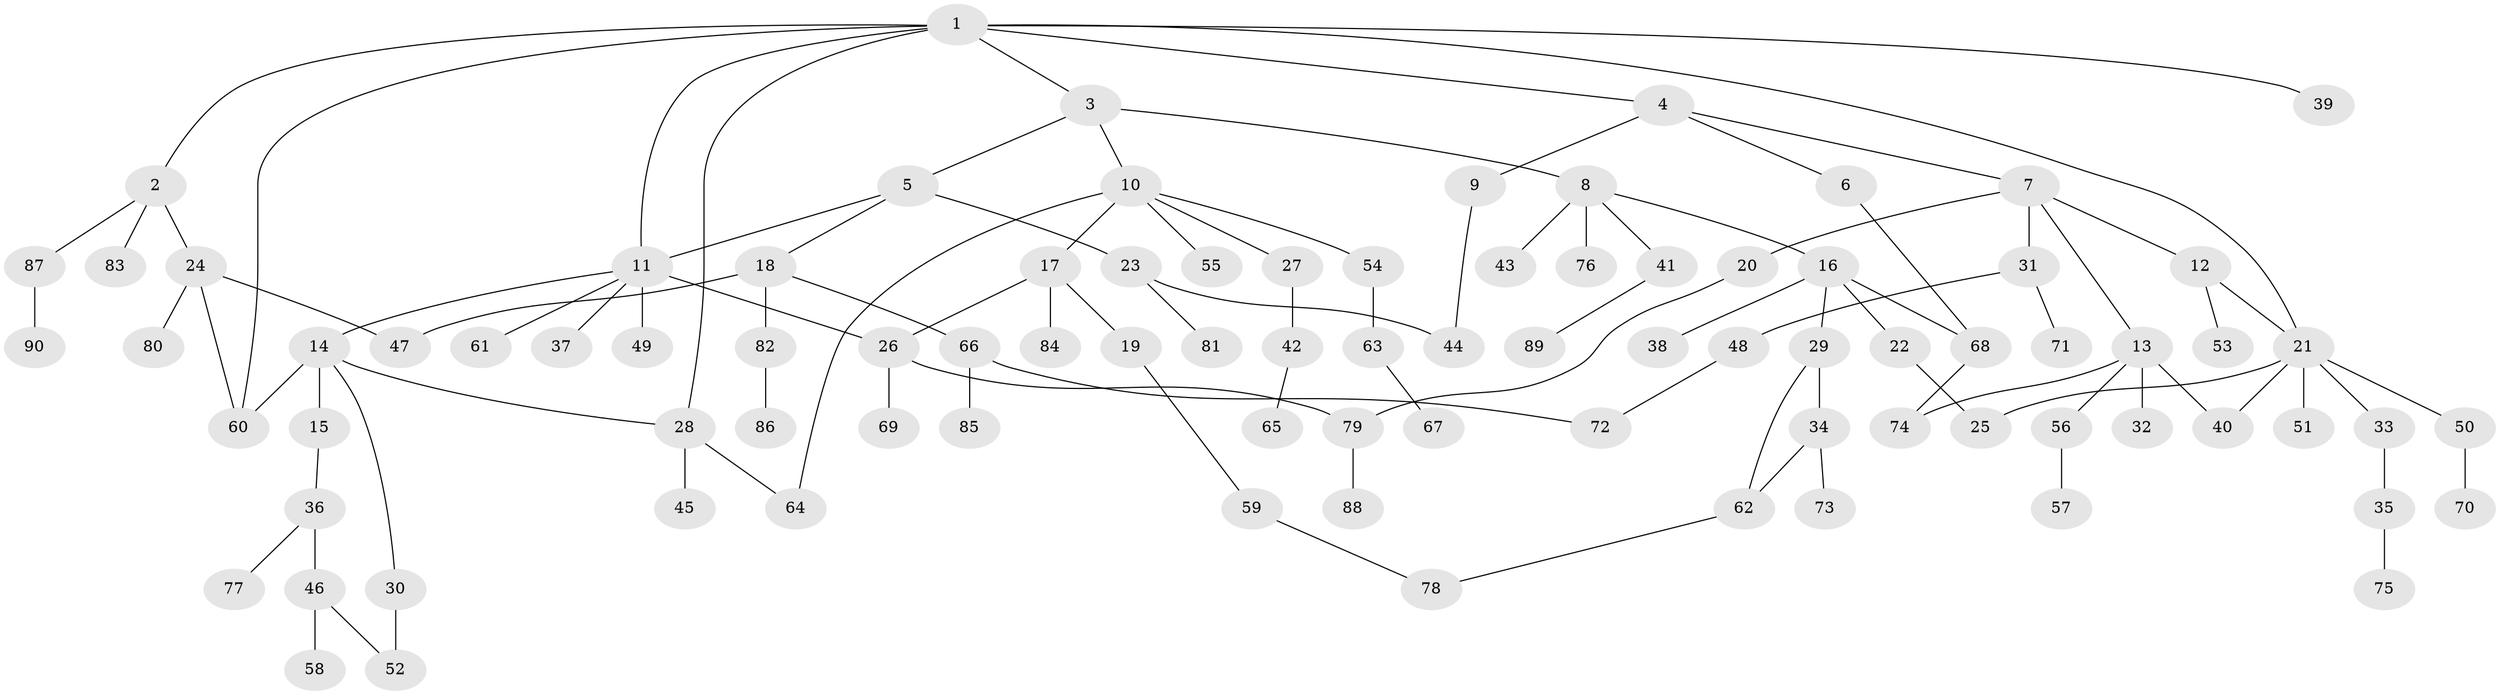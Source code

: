 // coarse degree distribution, {7: 0.021739130434782608, 3: 0.15217391304347827, 4: 0.10869565217391304, 8: 0.021739130434782608, 6: 0.043478260869565216, 2: 0.43478260869565216, 5: 0.021739130434782608, 1: 0.1956521739130435}
// Generated by graph-tools (version 1.1) at 2025/49/03/04/25 22:49:06]
// undirected, 90 vertices, 107 edges
graph export_dot {
  node [color=gray90,style=filled];
  1;
  2;
  3;
  4;
  5;
  6;
  7;
  8;
  9;
  10;
  11;
  12;
  13;
  14;
  15;
  16;
  17;
  18;
  19;
  20;
  21;
  22;
  23;
  24;
  25;
  26;
  27;
  28;
  29;
  30;
  31;
  32;
  33;
  34;
  35;
  36;
  37;
  38;
  39;
  40;
  41;
  42;
  43;
  44;
  45;
  46;
  47;
  48;
  49;
  50;
  51;
  52;
  53;
  54;
  55;
  56;
  57;
  58;
  59;
  60;
  61;
  62;
  63;
  64;
  65;
  66;
  67;
  68;
  69;
  70;
  71;
  72;
  73;
  74;
  75;
  76;
  77;
  78;
  79;
  80;
  81;
  82;
  83;
  84;
  85;
  86;
  87;
  88;
  89;
  90;
  1 -- 2;
  1 -- 3;
  1 -- 4;
  1 -- 11;
  1 -- 28;
  1 -- 39;
  1 -- 60;
  1 -- 21;
  2 -- 24;
  2 -- 83;
  2 -- 87;
  3 -- 5;
  3 -- 8;
  3 -- 10;
  4 -- 6;
  4 -- 7;
  4 -- 9;
  5 -- 18;
  5 -- 23;
  5 -- 11;
  6 -- 68;
  7 -- 12;
  7 -- 13;
  7 -- 20;
  7 -- 31;
  8 -- 16;
  8 -- 41;
  8 -- 43;
  8 -- 76;
  9 -- 44;
  10 -- 17;
  10 -- 27;
  10 -- 54;
  10 -- 55;
  10 -- 64;
  11 -- 14;
  11 -- 37;
  11 -- 49;
  11 -- 61;
  11 -- 26;
  12 -- 21;
  12 -- 53;
  13 -- 32;
  13 -- 56;
  13 -- 74;
  13 -- 40;
  14 -- 15;
  14 -- 30;
  14 -- 60;
  14 -- 28;
  15 -- 36;
  16 -- 22;
  16 -- 29;
  16 -- 38;
  16 -- 68;
  17 -- 19;
  17 -- 26;
  17 -- 84;
  18 -- 47;
  18 -- 66;
  18 -- 82;
  19 -- 59;
  20 -- 79;
  21 -- 33;
  21 -- 40;
  21 -- 50;
  21 -- 51;
  21 -- 25;
  22 -- 25;
  23 -- 81;
  23 -- 44;
  24 -- 80;
  24 -- 47;
  24 -- 60;
  26 -- 69;
  26 -- 79;
  27 -- 42;
  28 -- 45;
  28 -- 64;
  29 -- 34;
  29 -- 62;
  30 -- 52;
  31 -- 48;
  31 -- 71;
  33 -- 35;
  34 -- 62;
  34 -- 73;
  35 -- 75;
  36 -- 46;
  36 -- 77;
  41 -- 89;
  42 -- 65;
  46 -- 58;
  46 -- 52;
  48 -- 72;
  50 -- 70;
  54 -- 63;
  56 -- 57;
  59 -- 78;
  62 -- 78;
  63 -- 67;
  66 -- 85;
  66 -- 72;
  68 -- 74;
  79 -- 88;
  82 -- 86;
  87 -- 90;
}
